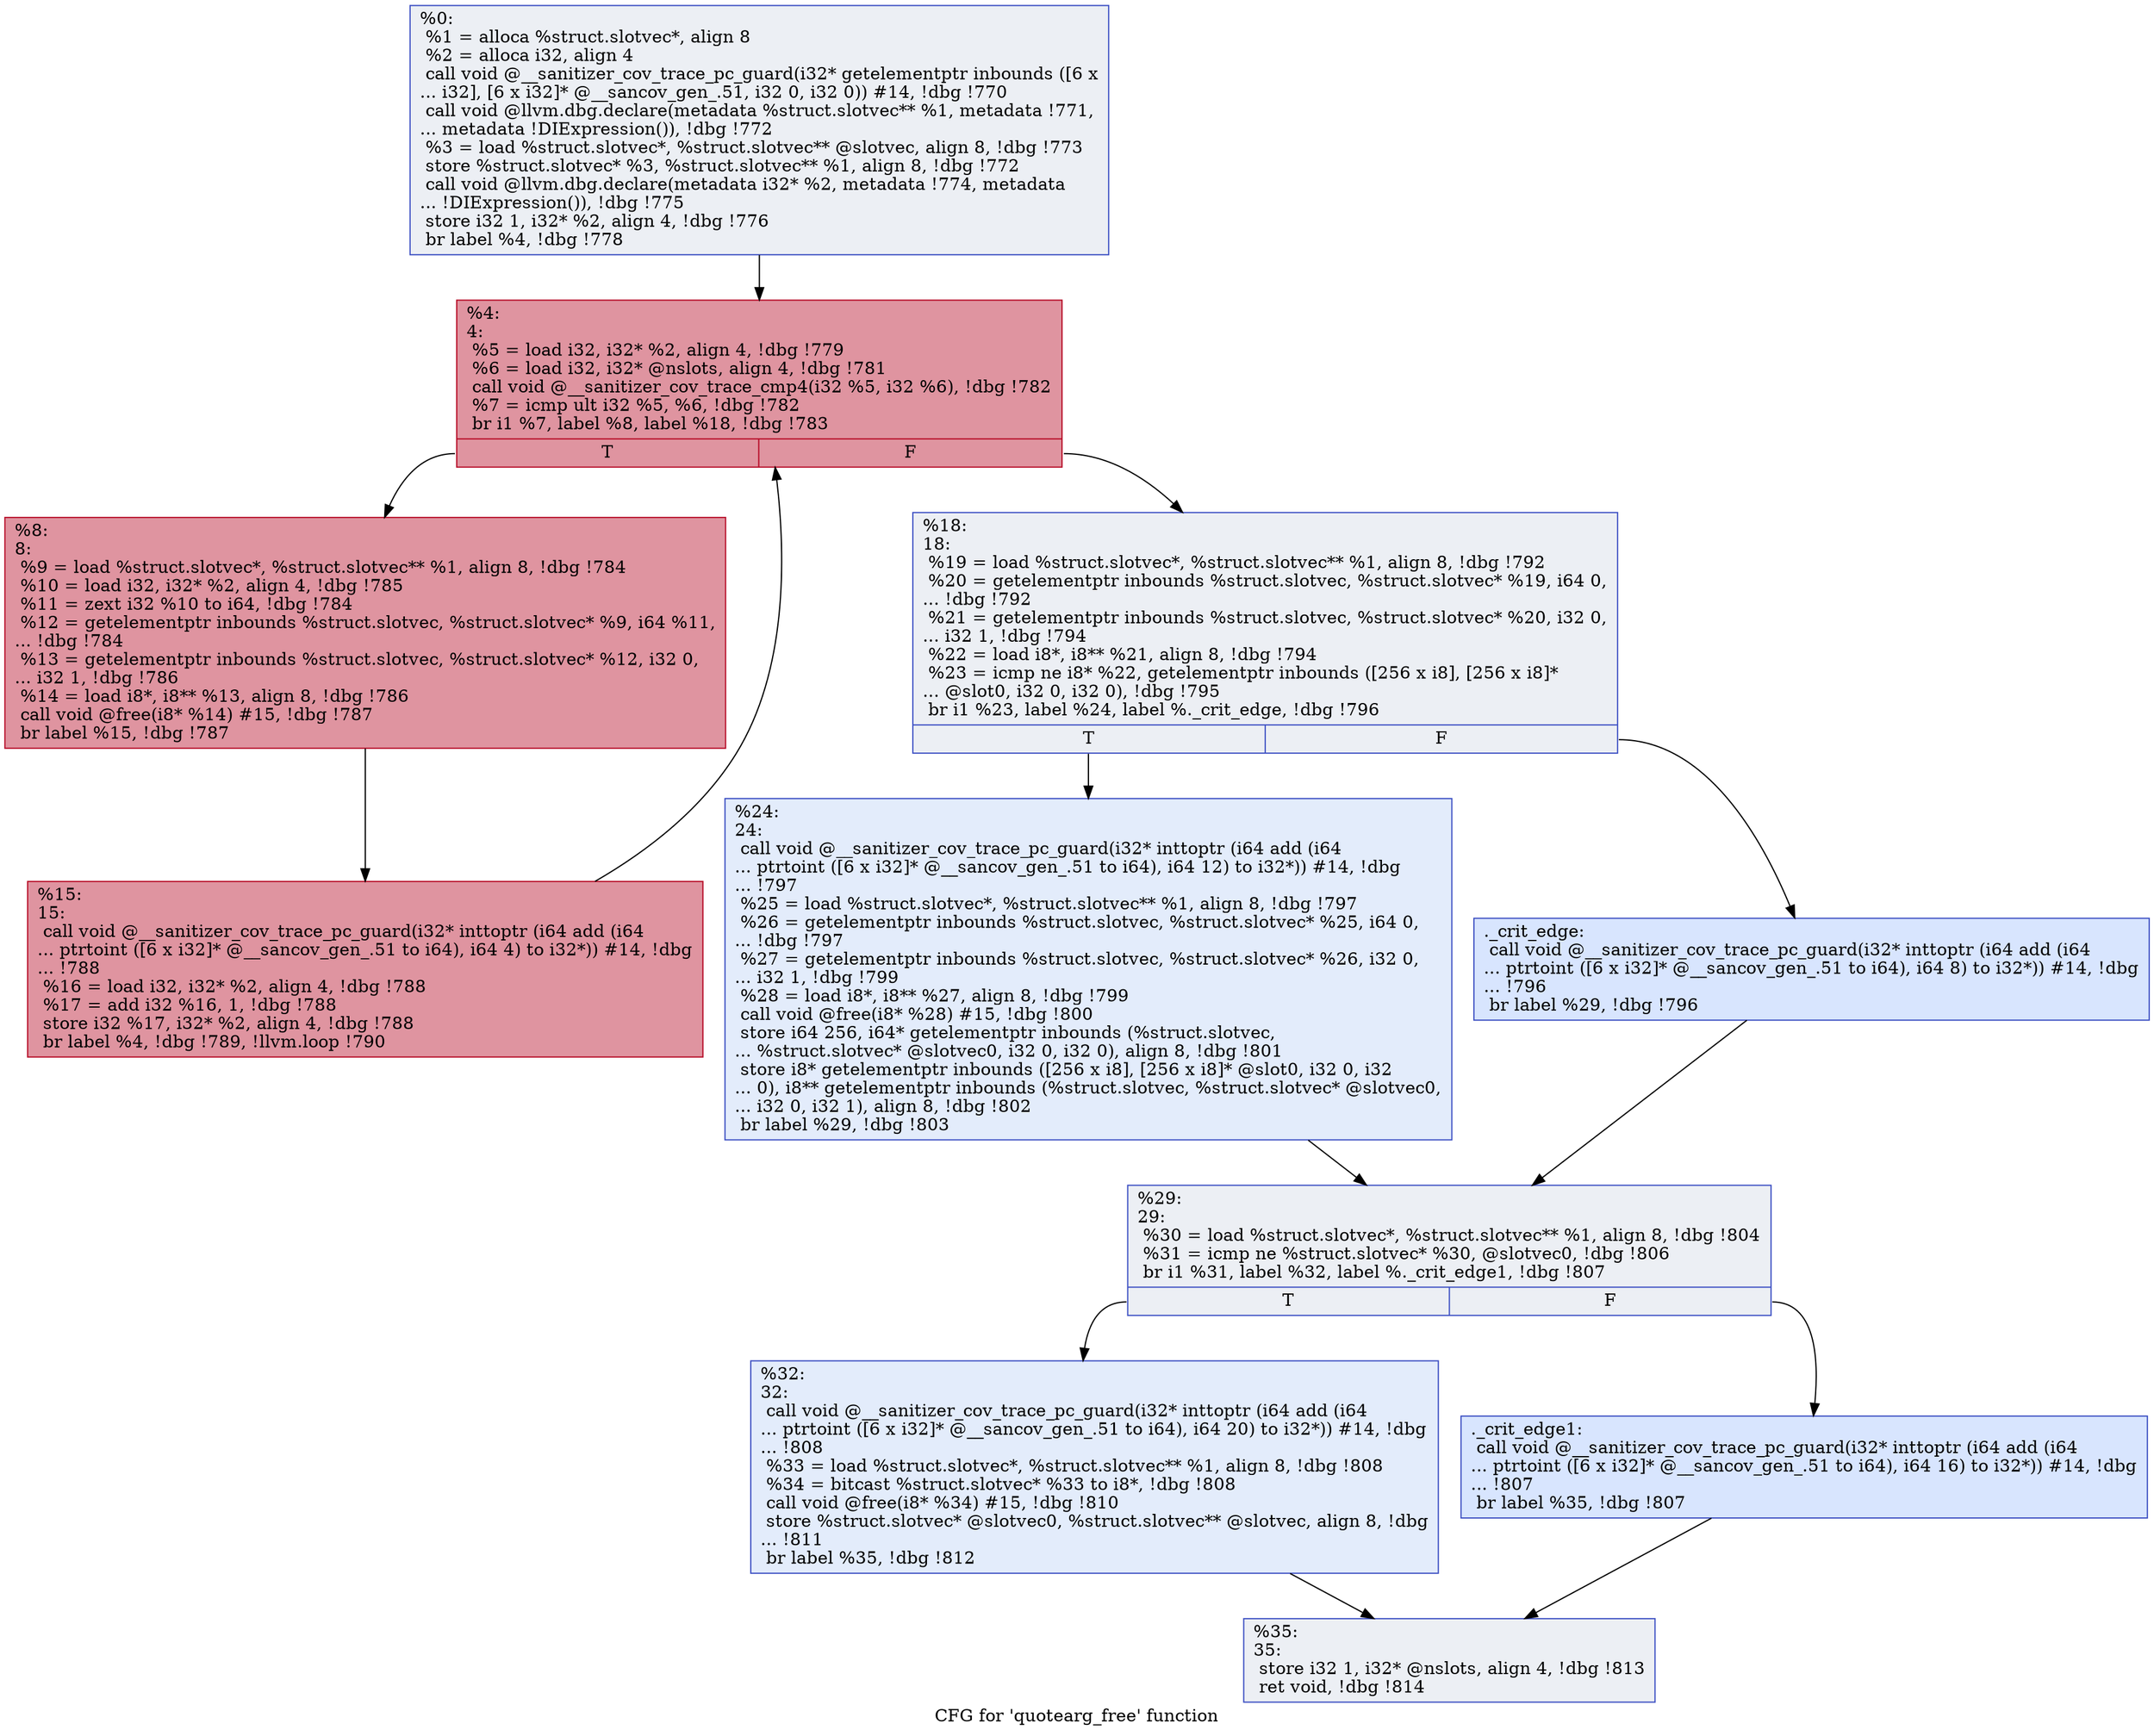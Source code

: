 digraph "CFG for 'quotearg_free' function" {
	label="CFG for 'quotearg_free' function";

	Node0x5555558c2ae0 [shape=record,color="#3d50c3ff", style=filled, fillcolor="#d4dbe670",label="{%0:\l  %1 = alloca %struct.slotvec*, align 8\l  %2 = alloca i32, align 4\l  call void @__sanitizer_cov_trace_pc_guard(i32* getelementptr inbounds ([6 x\l... i32], [6 x i32]* @__sancov_gen_.51, i32 0, i32 0)) #14, !dbg !770\l  call void @llvm.dbg.declare(metadata %struct.slotvec** %1, metadata !771,\l... metadata !DIExpression()), !dbg !772\l  %3 = load %struct.slotvec*, %struct.slotvec** @slotvec, align 8, !dbg !773\l  store %struct.slotvec* %3, %struct.slotvec** %1, align 8, !dbg !772\l  call void @llvm.dbg.declare(metadata i32* %2, metadata !774, metadata\l... !DIExpression()), !dbg !775\l  store i32 1, i32* %2, align 4, !dbg !776\l  br label %4, !dbg !778\l}"];
	Node0x5555558c2ae0 -> Node0x5555558c2cd0;
	Node0x5555558c2cd0 [shape=record,color="#b70d28ff", style=filled, fillcolor="#b70d2870",label="{%4:\l4:                                                \l  %5 = load i32, i32* %2, align 4, !dbg !779\l  %6 = load i32, i32* @nslots, align 4, !dbg !781\l  call void @__sanitizer_cov_trace_cmp4(i32 %5, i32 %6), !dbg !782\l  %7 = icmp ult i32 %5, %6, !dbg !782\l  br i1 %7, label %8, label %18, !dbg !783\l|{<s0>T|<s1>F}}"];
	Node0x5555558c2cd0:s0 -> Node0x5555558c2d20;
	Node0x5555558c2cd0:s1 -> Node0x5555558c2dc0;
	Node0x5555558c2d20 [shape=record,color="#b70d28ff", style=filled, fillcolor="#b70d2870",label="{%8:\l8:                                                \l  %9 = load %struct.slotvec*, %struct.slotvec** %1, align 8, !dbg !784\l  %10 = load i32, i32* %2, align 4, !dbg !785\l  %11 = zext i32 %10 to i64, !dbg !784\l  %12 = getelementptr inbounds %struct.slotvec, %struct.slotvec* %9, i64 %11,\l... !dbg !784\l  %13 = getelementptr inbounds %struct.slotvec, %struct.slotvec* %12, i32 0,\l... i32 1, !dbg !786\l  %14 = load i8*, i8** %13, align 8, !dbg !786\l  call void @free(i8* %14) #15, !dbg !787\l  br label %15, !dbg !787\l}"];
	Node0x5555558c2d20 -> Node0x5555558c2d70;
	Node0x5555558c2d70 [shape=record,color="#b70d28ff", style=filled, fillcolor="#b70d2870",label="{%15:\l15:                                               \l  call void @__sanitizer_cov_trace_pc_guard(i32* inttoptr (i64 add (i64\l... ptrtoint ([6 x i32]* @__sancov_gen_.51 to i64), i64 4) to i32*)) #14, !dbg\l... !788\l  %16 = load i32, i32* %2, align 4, !dbg !788\l  %17 = add i32 %16, 1, !dbg !788\l  store i32 %17, i32* %2, align 4, !dbg !788\l  br label %4, !dbg !789, !llvm.loop !790\l}"];
	Node0x5555558c2d70 -> Node0x5555558c2cd0;
	Node0x5555558c2dc0 [shape=record,color="#3d50c3ff", style=filled, fillcolor="#d4dbe670",label="{%18:\l18:                                               \l  %19 = load %struct.slotvec*, %struct.slotvec** %1, align 8, !dbg !792\l  %20 = getelementptr inbounds %struct.slotvec, %struct.slotvec* %19, i64 0,\l... !dbg !792\l  %21 = getelementptr inbounds %struct.slotvec, %struct.slotvec* %20, i32 0,\l... i32 1, !dbg !794\l  %22 = load i8*, i8** %21, align 8, !dbg !794\l  %23 = icmp ne i8* %22, getelementptr inbounds ([256 x i8], [256 x i8]*\l... @slot0, i32 0, i32 0), !dbg !795\l  br i1 %23, label %24, label %._crit_edge, !dbg !796\l|{<s0>T|<s1>F}}"];
	Node0x5555558c2dc0:s0 -> Node0x5555558c2e60;
	Node0x5555558c2dc0:s1 -> Node0x5555558c2e10;
	Node0x5555558c2e10 [shape=record,color="#3d50c3ff", style=filled, fillcolor="#a7c5fe70",label="{._crit_edge:                                      \l  call void @__sanitizer_cov_trace_pc_guard(i32* inttoptr (i64 add (i64\l... ptrtoint ([6 x i32]* @__sancov_gen_.51 to i64), i64 8) to i32*)) #14, !dbg\l... !796\l  br label %29, !dbg !796\l}"];
	Node0x5555558c2e10 -> Node0x5555558c2eb0;
	Node0x5555558c2e60 [shape=record,color="#3d50c3ff", style=filled, fillcolor="#bfd3f670",label="{%24:\l24:                                               \l  call void @__sanitizer_cov_trace_pc_guard(i32* inttoptr (i64 add (i64\l... ptrtoint ([6 x i32]* @__sancov_gen_.51 to i64), i64 12) to i32*)) #14, !dbg\l... !797\l  %25 = load %struct.slotvec*, %struct.slotvec** %1, align 8, !dbg !797\l  %26 = getelementptr inbounds %struct.slotvec, %struct.slotvec* %25, i64 0,\l... !dbg !797\l  %27 = getelementptr inbounds %struct.slotvec, %struct.slotvec* %26, i32 0,\l... i32 1, !dbg !799\l  %28 = load i8*, i8** %27, align 8, !dbg !799\l  call void @free(i8* %28) #15, !dbg !800\l  store i64 256, i64* getelementptr inbounds (%struct.slotvec,\l... %struct.slotvec* @slotvec0, i32 0, i32 0), align 8, !dbg !801\l  store i8* getelementptr inbounds ([256 x i8], [256 x i8]* @slot0, i32 0, i32\l... 0), i8** getelementptr inbounds (%struct.slotvec, %struct.slotvec* @slotvec0,\l... i32 0, i32 1), align 8, !dbg !802\l  br label %29, !dbg !803\l}"];
	Node0x5555558c2e60 -> Node0x5555558c2eb0;
	Node0x5555558c2eb0 [shape=record,color="#3d50c3ff", style=filled, fillcolor="#d4dbe670",label="{%29:\l29:                                               \l  %30 = load %struct.slotvec*, %struct.slotvec** %1, align 8, !dbg !804\l  %31 = icmp ne %struct.slotvec* %30, @slotvec0, !dbg !806\l  br i1 %31, label %32, label %._crit_edge1, !dbg !807\l|{<s0>T|<s1>F}}"];
	Node0x5555558c2eb0:s0 -> Node0x5555558c2f50;
	Node0x5555558c2eb0:s1 -> Node0x5555558c2f00;
	Node0x5555558c2f00 [shape=record,color="#3d50c3ff", style=filled, fillcolor="#a7c5fe70",label="{._crit_edge1:                                     \l  call void @__sanitizer_cov_trace_pc_guard(i32* inttoptr (i64 add (i64\l... ptrtoint ([6 x i32]* @__sancov_gen_.51 to i64), i64 16) to i32*)) #14, !dbg\l... !807\l  br label %35, !dbg !807\l}"];
	Node0x5555558c2f00 -> Node0x5555558c2fa0;
	Node0x5555558c2f50 [shape=record,color="#3d50c3ff", style=filled, fillcolor="#bfd3f670",label="{%32:\l32:                                               \l  call void @__sanitizer_cov_trace_pc_guard(i32* inttoptr (i64 add (i64\l... ptrtoint ([6 x i32]* @__sancov_gen_.51 to i64), i64 20) to i32*)) #14, !dbg\l... !808\l  %33 = load %struct.slotvec*, %struct.slotvec** %1, align 8, !dbg !808\l  %34 = bitcast %struct.slotvec* %33 to i8*, !dbg !808\l  call void @free(i8* %34) #15, !dbg !810\l  store %struct.slotvec* @slotvec0, %struct.slotvec** @slotvec, align 8, !dbg\l... !811\l  br label %35, !dbg !812\l}"];
	Node0x5555558c2f50 -> Node0x5555558c2fa0;
	Node0x5555558c2fa0 [shape=record,color="#3d50c3ff", style=filled, fillcolor="#d4dbe670",label="{%35:\l35:                                               \l  store i32 1, i32* @nslots, align 4, !dbg !813\l  ret void, !dbg !814\l}"];
}
